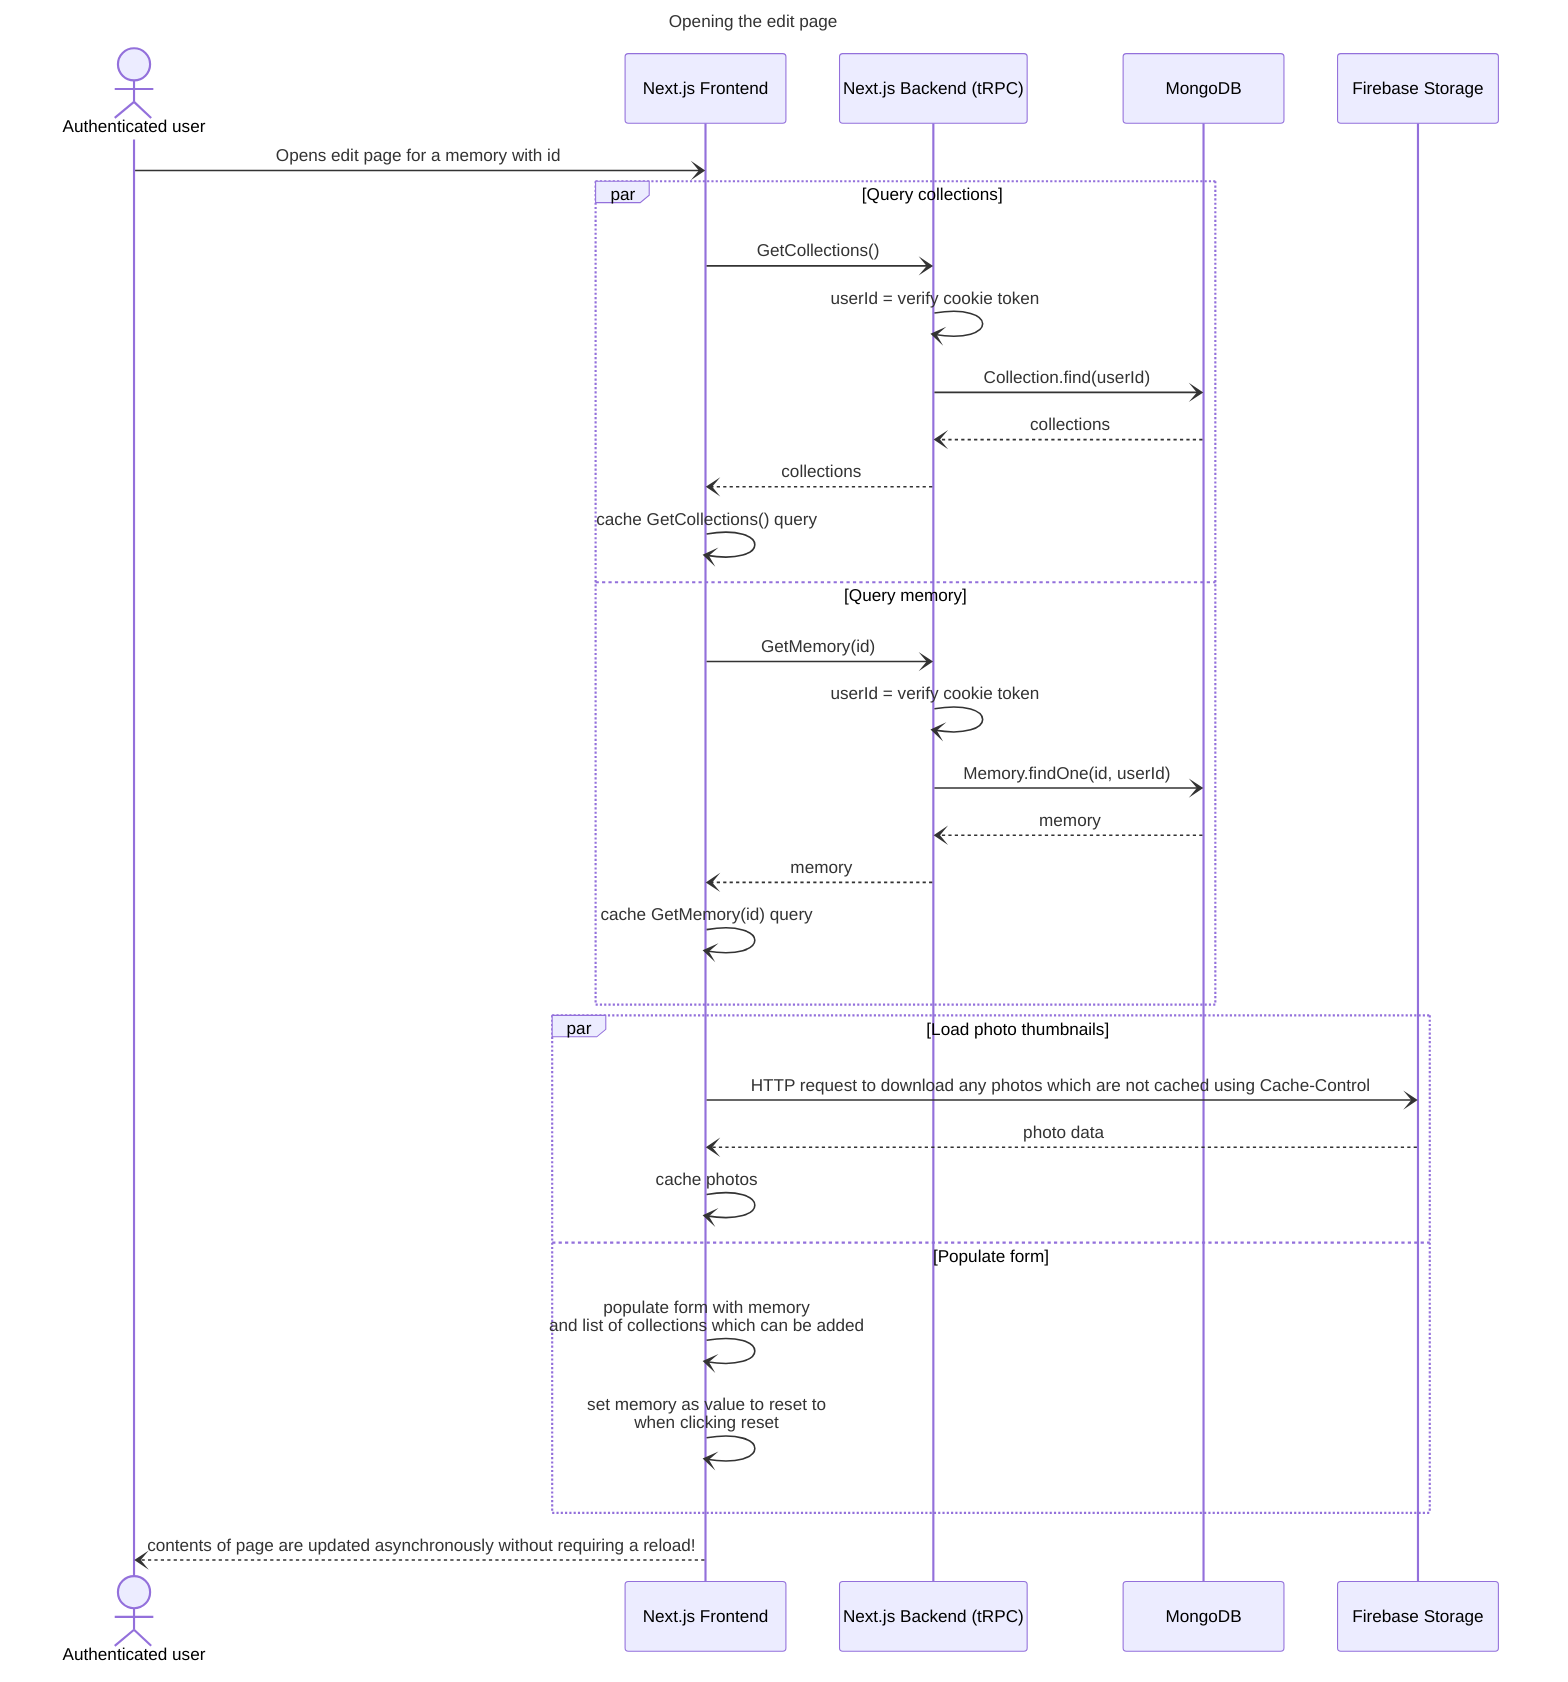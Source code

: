 sequenceDiagram
  title Opening the edit page
  actor U as Authenticated user
  participant N as Next.js Frontend
  participant T as Next.js Backend (tRPC)
  participant M as MongoDB
  participant F as Firebase Storage
      U-)N: Opens edit page for a memory with id
  par Query collections
    N-)T: GetCollections()
    T-)T: userId = verify cookie token
    T-)M: Collection.find(userId)
    M--)T: collections
    T--)N: collections
    N-)N: cache GetCollections() query
  and Query memory
    N-)T: GetMemory(id)
    T-)T: userId = verify cookie token
    T-)M: Memory.findOne(id, userId)
    M--)T: memory
    T--)N: memory
    N-)N: cache GetMemory(id) query
  end
  par Load photo thumbnails
    N-)F: HTTP request to download any photos which are not cached using Cache-Control
    F--)N: photo data
    N-)N: cache photos
  and Populate form
    N-)N: populate form with memory<br>and list of collections which can be added
    N-)N: set memory as value to reset to<br>when clicking reset
  end
  N--)U: contents of page are updated asynchronously without requiring a reload!